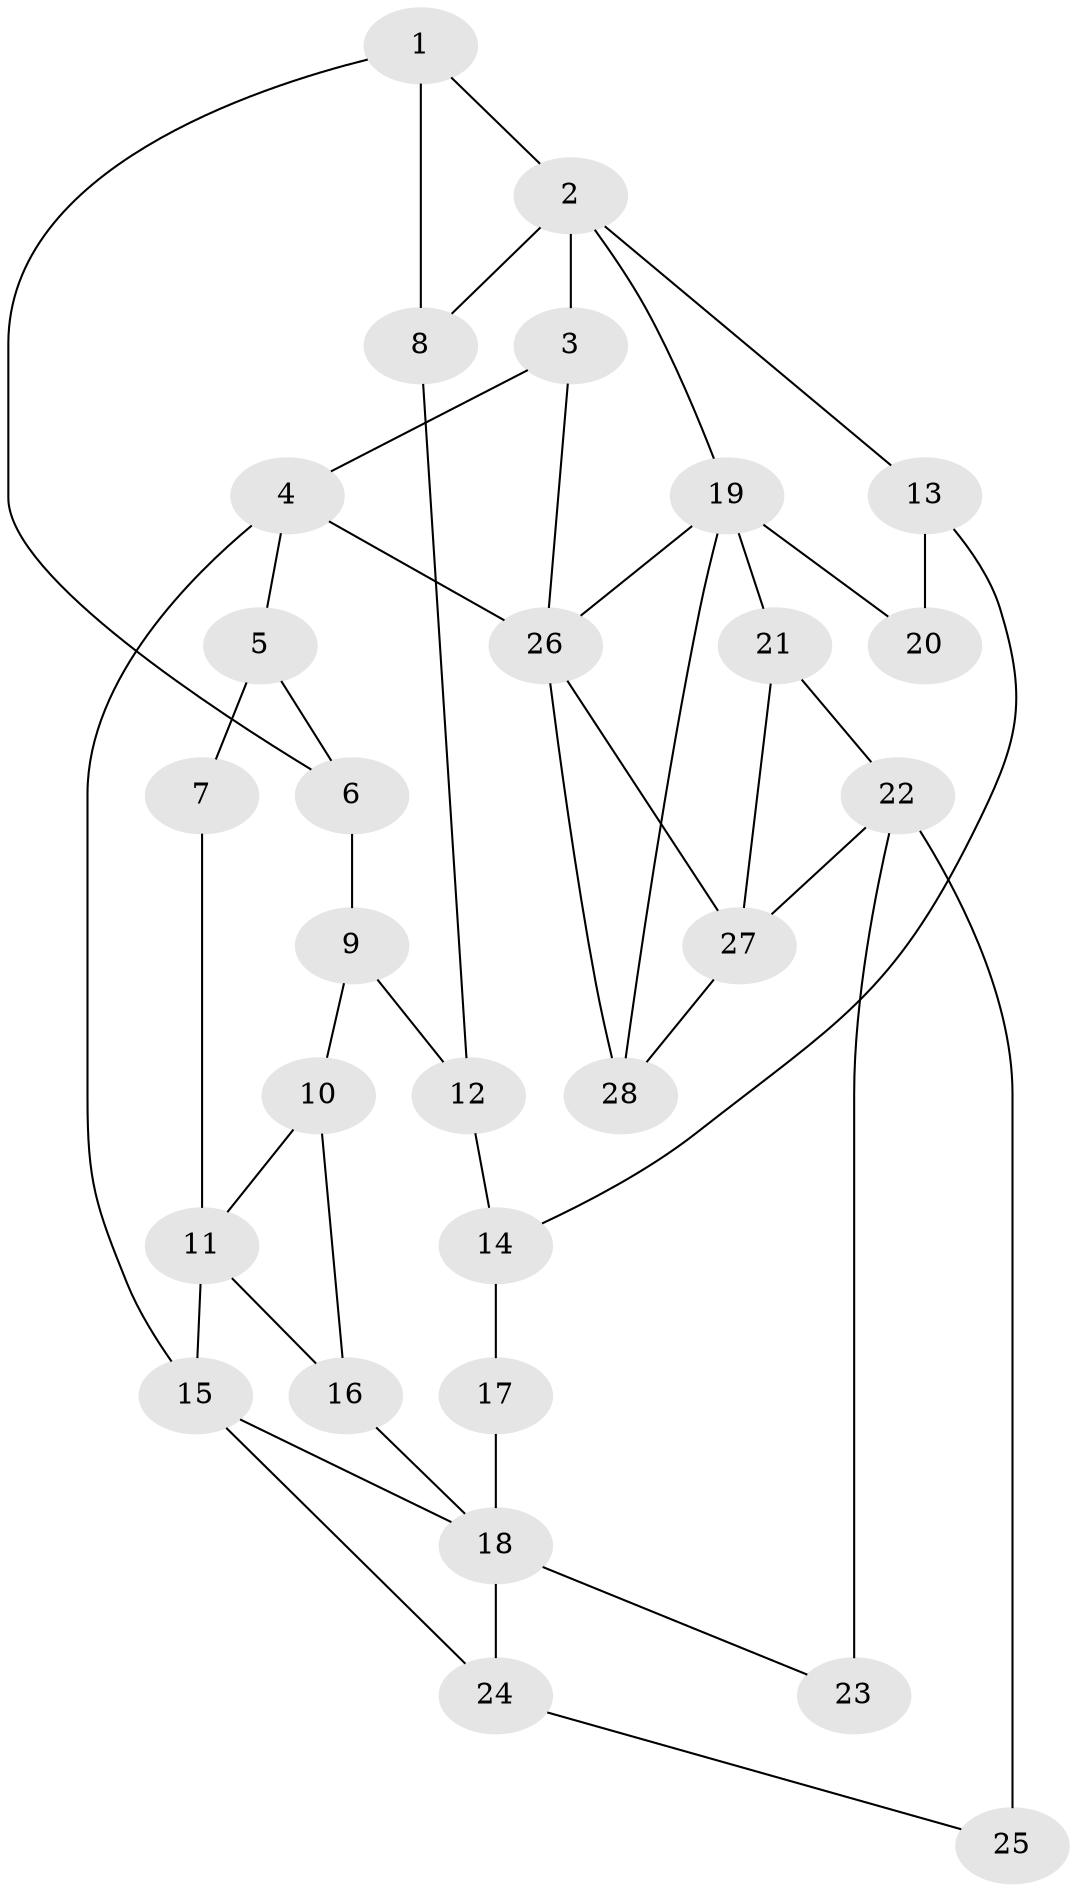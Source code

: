 // original degree distribution, {3: 0.03571428571428571, 5: 0.4642857142857143, 4: 0.26785714285714285, 6: 0.23214285714285715}
// Generated by graph-tools (version 1.1) at 2025/38/03/09/25 02:38:43]
// undirected, 28 vertices, 46 edges
graph export_dot {
graph [start="1"]
  node [color=gray90,style=filled];
  1;
  2;
  3;
  4;
  5;
  6;
  7;
  8;
  9;
  10;
  11;
  12;
  13;
  14;
  15;
  16;
  17;
  18;
  19;
  20;
  21;
  22;
  23;
  24;
  25;
  26;
  27;
  28;
  1 -- 2 [weight=1.0];
  1 -- 6 [weight=1.0];
  1 -- 8 [weight=2.0];
  2 -- 3 [weight=2.0];
  2 -- 8 [weight=1.0];
  2 -- 13 [weight=1.0];
  2 -- 19 [weight=1.0];
  3 -- 4 [weight=1.0];
  3 -- 26 [weight=1.0];
  4 -- 5 [weight=1.0];
  4 -- 15 [weight=2.0];
  4 -- 26 [weight=2.0];
  5 -- 6 [weight=1.0];
  5 -- 7 [weight=2.0];
  6 -- 9 [weight=1.0];
  7 -- 11 [weight=1.0];
  8 -- 12 [weight=1.0];
  9 -- 10 [weight=1.0];
  9 -- 12 [weight=1.0];
  10 -- 11 [weight=1.0];
  10 -- 16 [weight=1.0];
  11 -- 15 [weight=2.0];
  11 -- 16 [weight=1.0];
  12 -- 14 [weight=1.0];
  13 -- 14 [weight=1.0];
  13 -- 20 [weight=1.0];
  14 -- 17 [weight=1.0];
  15 -- 18 [weight=1.0];
  15 -- 24 [weight=1.0];
  16 -- 18 [weight=1.0];
  17 -- 18 [weight=2.0];
  18 -- 23 [weight=1.0];
  18 -- 24 [weight=1.0];
  19 -- 20 [weight=2.0];
  19 -- 21 [weight=1.0];
  19 -- 26 [weight=1.0];
  19 -- 28 [weight=1.0];
  21 -- 22 [weight=1.0];
  21 -- 27 [weight=1.0];
  22 -- 23 [weight=2.0];
  22 -- 25 [weight=2.0];
  22 -- 27 [weight=1.0];
  24 -- 25 [weight=1.0];
  26 -- 27 [weight=1.0];
  26 -- 28 [weight=2.0];
  27 -- 28 [weight=1.0];
}
